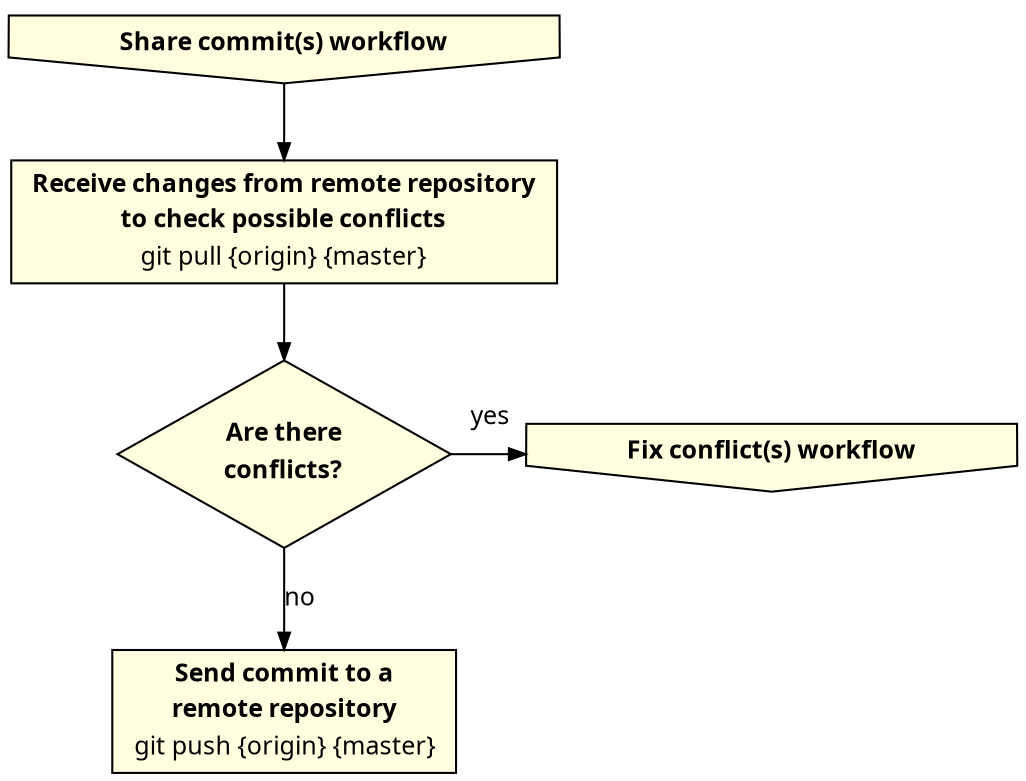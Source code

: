 digraph sharingworkflow {
    splines = line;

    edge [
        arrowsize = 0.8,
        fontname = "Verdana",
        fontsize = 12
    ]

    node [
        shape = rect,
        style = filled,
        fillcolor = lightyellow,
        fontname = "Verdana",
        fontsize = 12
    ]

    // workflow
    share_commit [
        shape = invhouse,
        label = <<b>Share commit(s) workflow</b>>
    ]
    fix_conflicts [
        shape = invhouse,
        label = <<b>Fix conflict(s) workflow</b>>
    ]

    // decisions
    are_there_conflicts [
        shape = diamond,
        label = <
            <table border="0" cellborder="0" cellspacing="1">
            <tr><td><b>Are there</b></td></tr>
            <tr><td><b>conflicts?</b></td></tr>
            </table>
        >
    ]

    // commands
    git_pull [
        label = <
            <table border="0" cellborder="0" cellspacing="0">
            <tr><td><b>Receive changes from remote repository</b></td></tr>
            <tr><td><b>to check possible conflicts</b></td></tr>
            <tr><td>git pull {origin} {master}</td></tr>
            </table>
        >
    ]
    git_push [
        label = <
            <table border="0" cellborder="0" cellspacing="0">
            <tr><td><b>Send commit to a</b></td></tr>
            <tr><td><b>remote repository</b></td></tr>
            <tr><td>git push {origin} {master}</td></tr>
            </table>
        >
    ]

    // relations
    share_commit -> git_pull
    git_pull -> are_there_conflicts
    are_there_conflicts -> git_push [label = "no"]
    are_there_conflicts:e -> fix_conflicts [label = "yes", constraint = false]

    // put are_there_conflicts and fix_conflicts in the same row
    { rank = same; are_there_conflicts; fix_conflicts; }
}

